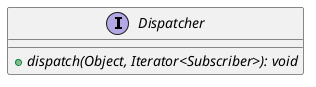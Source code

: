 @startuml

    interface Dispatcher {
        {abstract} +dispatch(Object, Iterator<Subscriber>): void
    }

@enduml
